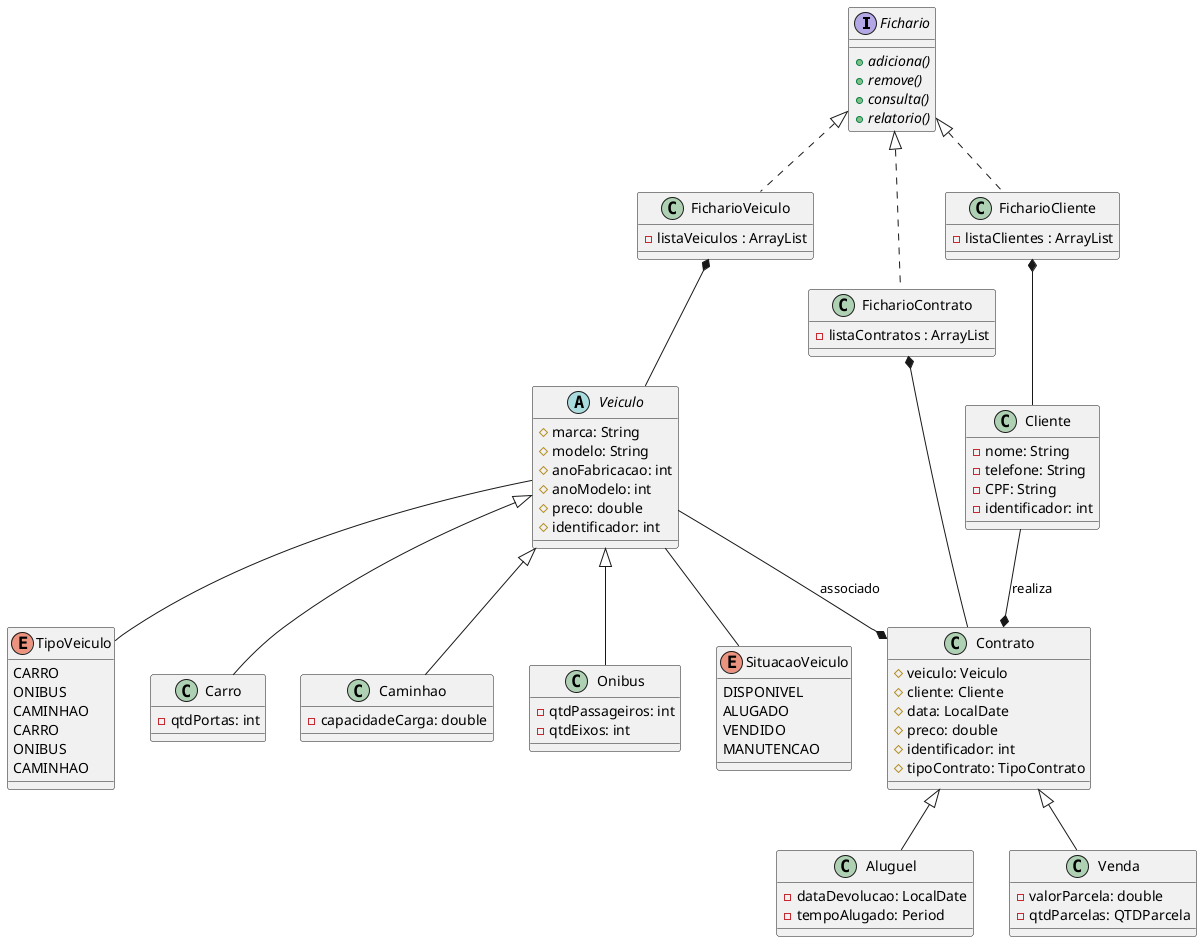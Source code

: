 @startuml tabelaVisualExpandida

interface Fichario {
    + {abstract} adiciona()
    + {abstract} remove()
    + {abstract} consulta()
    + {abstract} relatorio()
}

abstract class Veiculo{
    # marca: String
    # modelo: String
    # anoFabricacao: int
    # anoModelo: int
    # preco: double
    # identificador: int
}
enum SituacaoVeiculo {
    DISPONIVEL
    ALUGADO
    VENDIDO
    MANUTENCAO
}

enum TipoVeiculo {
    CARRO
    ONIBUS
    CAMINHAO
}

class Carro extends Veiculo {
    - qtdPortas: int
}

class Caminhao extends Veiculo {
    - capacidadeCarga: double
}

class Onibus extends Veiculo {
    - qtdPassageiros: int
    - qtdEixos: int
}

class Cliente{
    - nome: String
    - telefone: String
    - CPF: String
    - identificador: int
}

class Contrato{
    # veiculo: Veiculo
    # cliente: Cliente
    # data: LocalDate
    # preco: double
    # identificador: int
    # tipoContrato: TipoContrato
}

enum TipoVeiculo {
    CARRO
    ONIBUS
    CAMINHAO
}

class Aluguel extends Contrato{
    - dataDevolucao: LocalDate
    - tempoAlugado: Period
}

class Venda extends Contrato {
    - valorParcela: double
    - qtdParcelas: QTDParcela
}

class FicharioVeiculo implements Fichario {
    - listaVeiculos : ArrayList
}

class FicharioCliente implements Fichario {
    - listaClientes : ArrayList
}

class FicharioContrato implements Fichario {
    - listaContratos : ArrayList
}

Veiculo -- TipoVeiculo
Veiculo -- SituacaoVeiculo

FicharioVeiculo *-- Veiculo
FicharioCliente *-- Cliente
FicharioContrato *- Contrato

Cliente --* Contrato: realiza
Veiculo --* Contrato: associado
@enduml